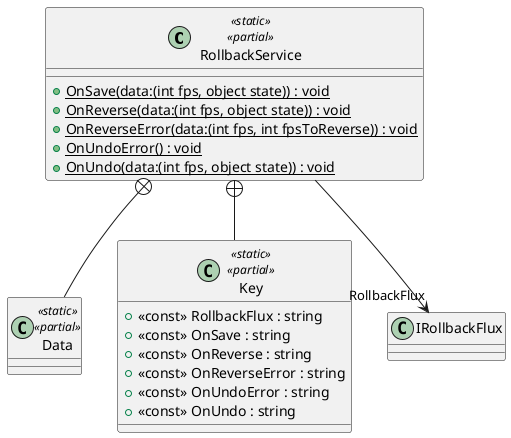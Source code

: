 @startuml
class RollbackService <<static>> <<partial>> {
}
class RollbackService <<static>> <<partial>> {
}
class RollbackService <<static>> <<partial>> {
    + {static} OnSave(data:(int fps, object state)) : void
    + {static} OnReverse(data:(int fps, object state)) : void
    + {static} OnReverseError(data:(int fps, int fpsToReverse)) : void
    + {static} OnUndoError() : void
    + {static} OnUndo(data:(int fps, object state)) : void
}
class Data <<static>> <<partial>> {
}
class Key <<static>> <<partial>> {
    + <<const>> RollbackFlux : string
    + <<const>> OnSave : string
    + <<const>> OnReverse : string
    + <<const>> OnReverseError : string
    + <<const>> OnUndoError : string
    + <<const>> OnUndo : string
}
RollbackService --> "RollbackFlux" IRollbackFlux
RollbackService +-- Data
RollbackService +-- Key
@enduml
